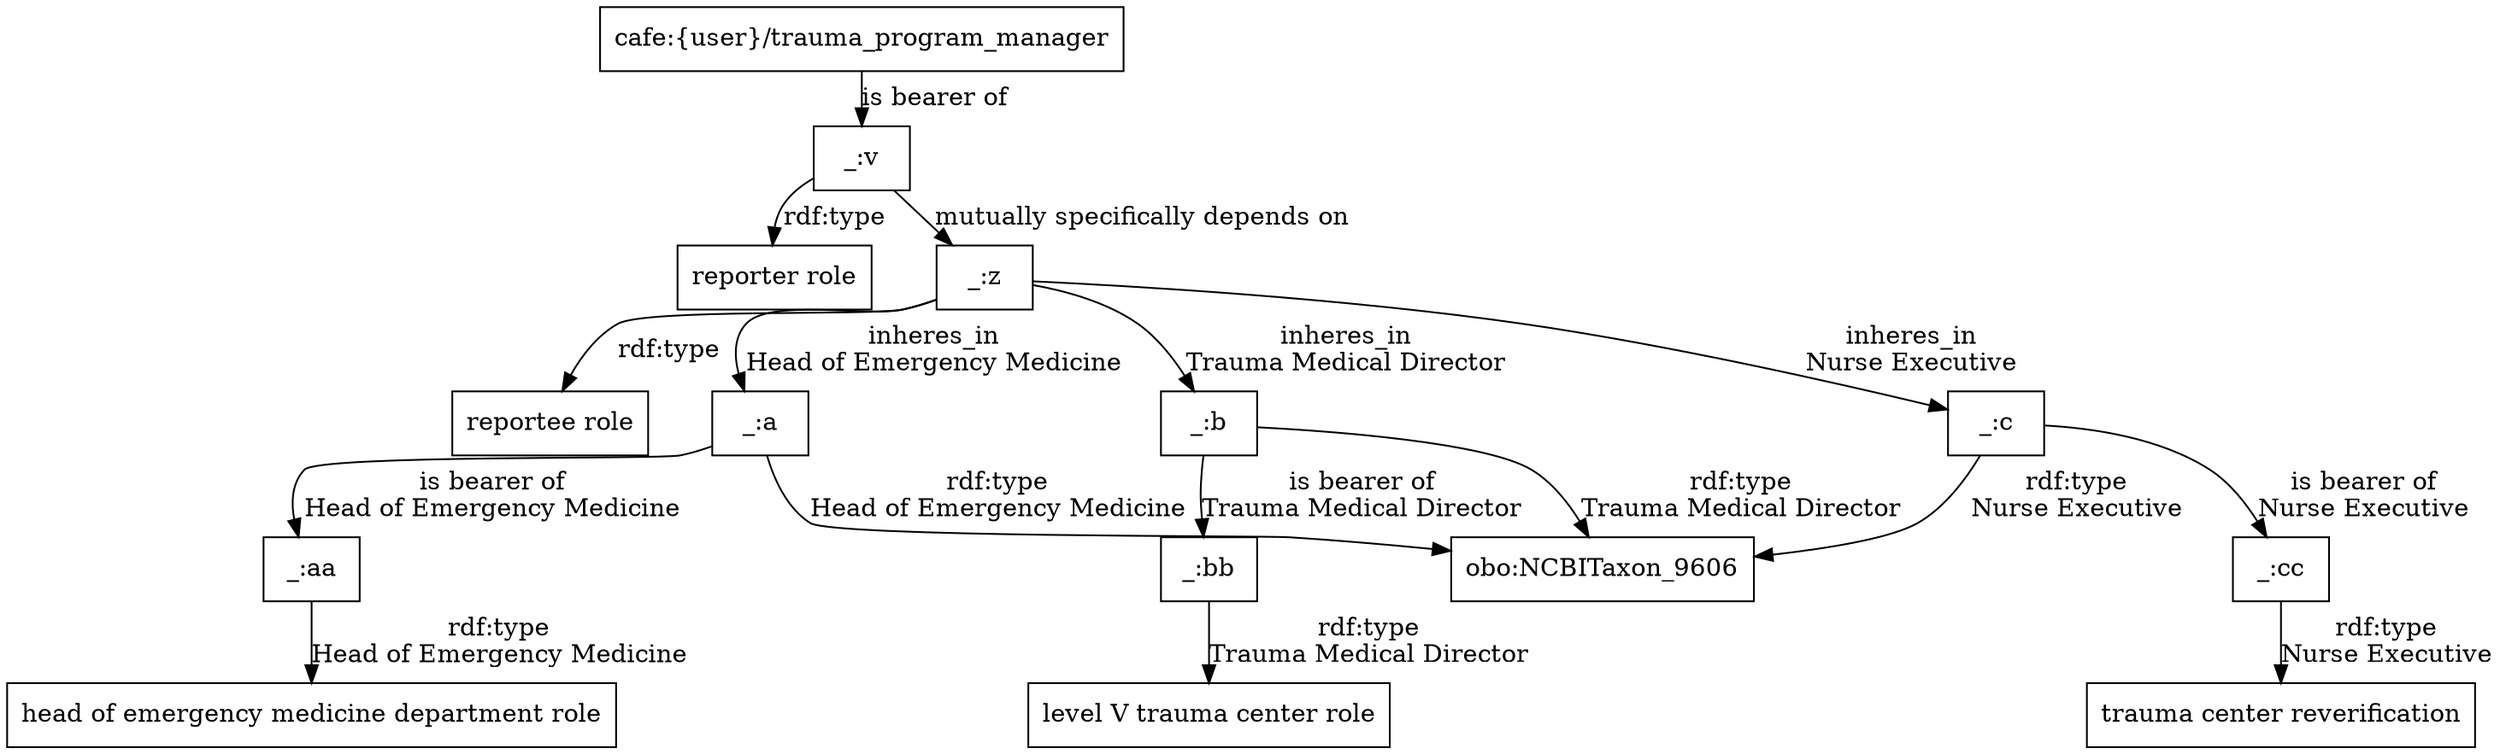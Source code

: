 digraph g { node [shape=rectangle];
graph [splines=true, nodesep=.5, ranksep=0, overlap=false];
"cafe:{user}/trauma_program_manager" -> "_:v" [label="is bearer of"]
"_:v" -> "reporter role" [label="rdf:type"]
"_:v" -> "_:z" [label="mutually specifically depends on"]
"_:z" -> "reportee role" [label="rdf:type"]
"_:a" -> "_:aa" [label="is bearer of
Head of Emergency Medicine"]
"_:a" -> "obo:NCBITaxon_9606" [label="rdf:type
Head of Emergency Medicine"]
"_:aa" -> "head of emergency medicine department role" [label="rdf:type
Head of Emergency Medicine"]
"_:bb" -> "level V trauma center role" [label="rdf:type
Trauma Medical Director"]
"_:cc" -> "trauma center reverification" [label="rdf:type
Nurse Executive"]
"_:b" -> "_:bb" [label="is bearer of
Trauma Medical Director"]
"_:c" -> "_:cc" [label="is bearer of
Nurse Executive"]
"_:b" -> "obo:NCBITaxon_9606" [label="rdf:type
Trauma Medical Director"]
"_:c" -> "obo:NCBITaxon_9606" [label="rdf:type
Nurse Executive"]
"_:z" -> "_:b" [label="inheres_in
Trauma Medical Director"]
"_:z" -> "_:c" [label="inheres_in
Nurse Executive"]
"_:z" -> "_:a" [label="inheres_in
Head of Emergency Medicine"]
}